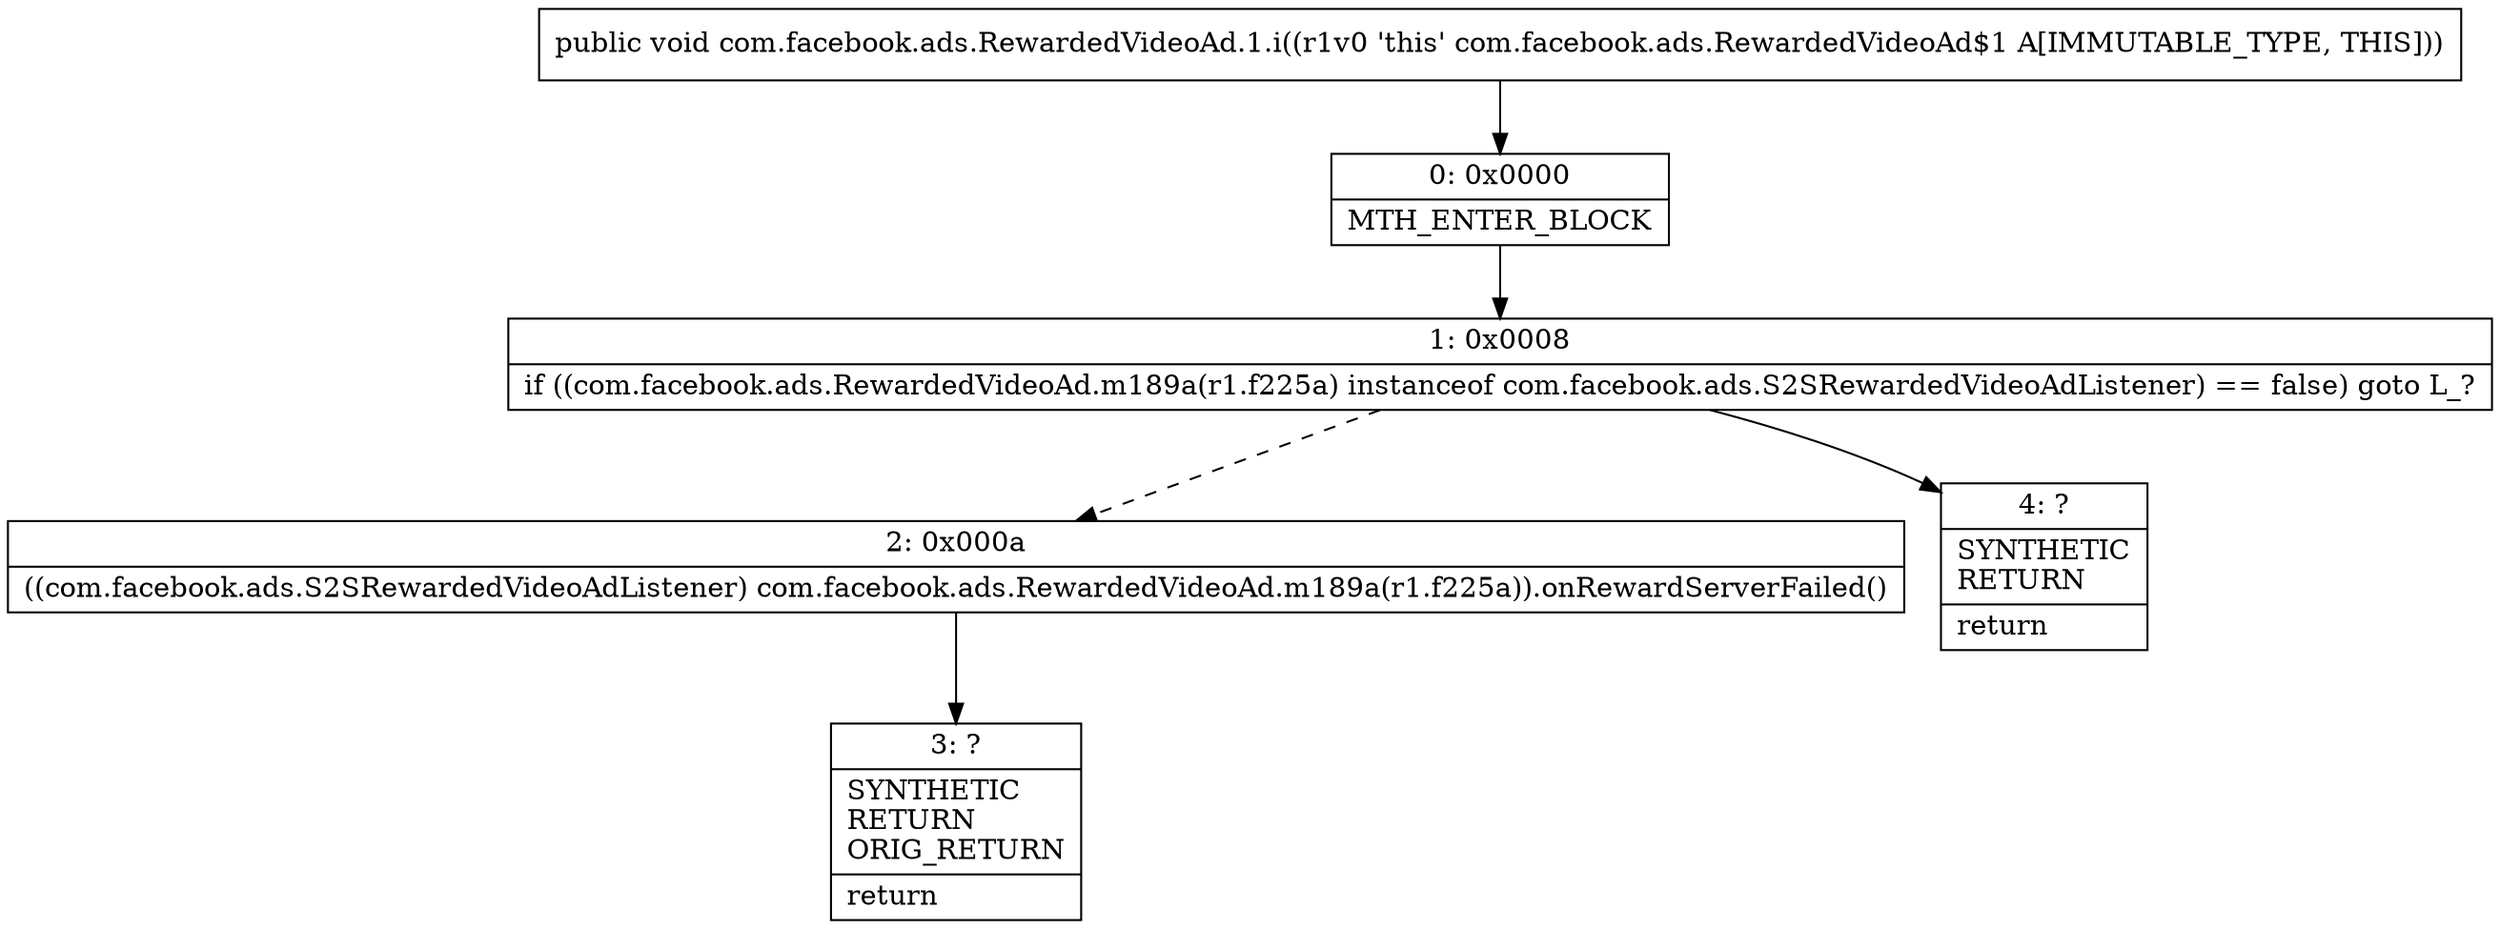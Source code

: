 digraph "CFG forcom.facebook.ads.RewardedVideoAd.1.i()V" {
Node_0 [shape=record,label="{0\:\ 0x0000|MTH_ENTER_BLOCK\l}"];
Node_1 [shape=record,label="{1\:\ 0x0008|if ((com.facebook.ads.RewardedVideoAd.m189a(r1.f225a) instanceof com.facebook.ads.S2SRewardedVideoAdListener) == false) goto L_?\l}"];
Node_2 [shape=record,label="{2\:\ 0x000a|((com.facebook.ads.S2SRewardedVideoAdListener) com.facebook.ads.RewardedVideoAd.m189a(r1.f225a)).onRewardServerFailed()\l}"];
Node_3 [shape=record,label="{3\:\ ?|SYNTHETIC\lRETURN\lORIG_RETURN\l|return\l}"];
Node_4 [shape=record,label="{4\:\ ?|SYNTHETIC\lRETURN\l|return\l}"];
MethodNode[shape=record,label="{public void com.facebook.ads.RewardedVideoAd.1.i((r1v0 'this' com.facebook.ads.RewardedVideoAd$1 A[IMMUTABLE_TYPE, THIS])) }"];
MethodNode -> Node_0;
Node_0 -> Node_1;
Node_1 -> Node_2[style=dashed];
Node_1 -> Node_4;
Node_2 -> Node_3;
}

